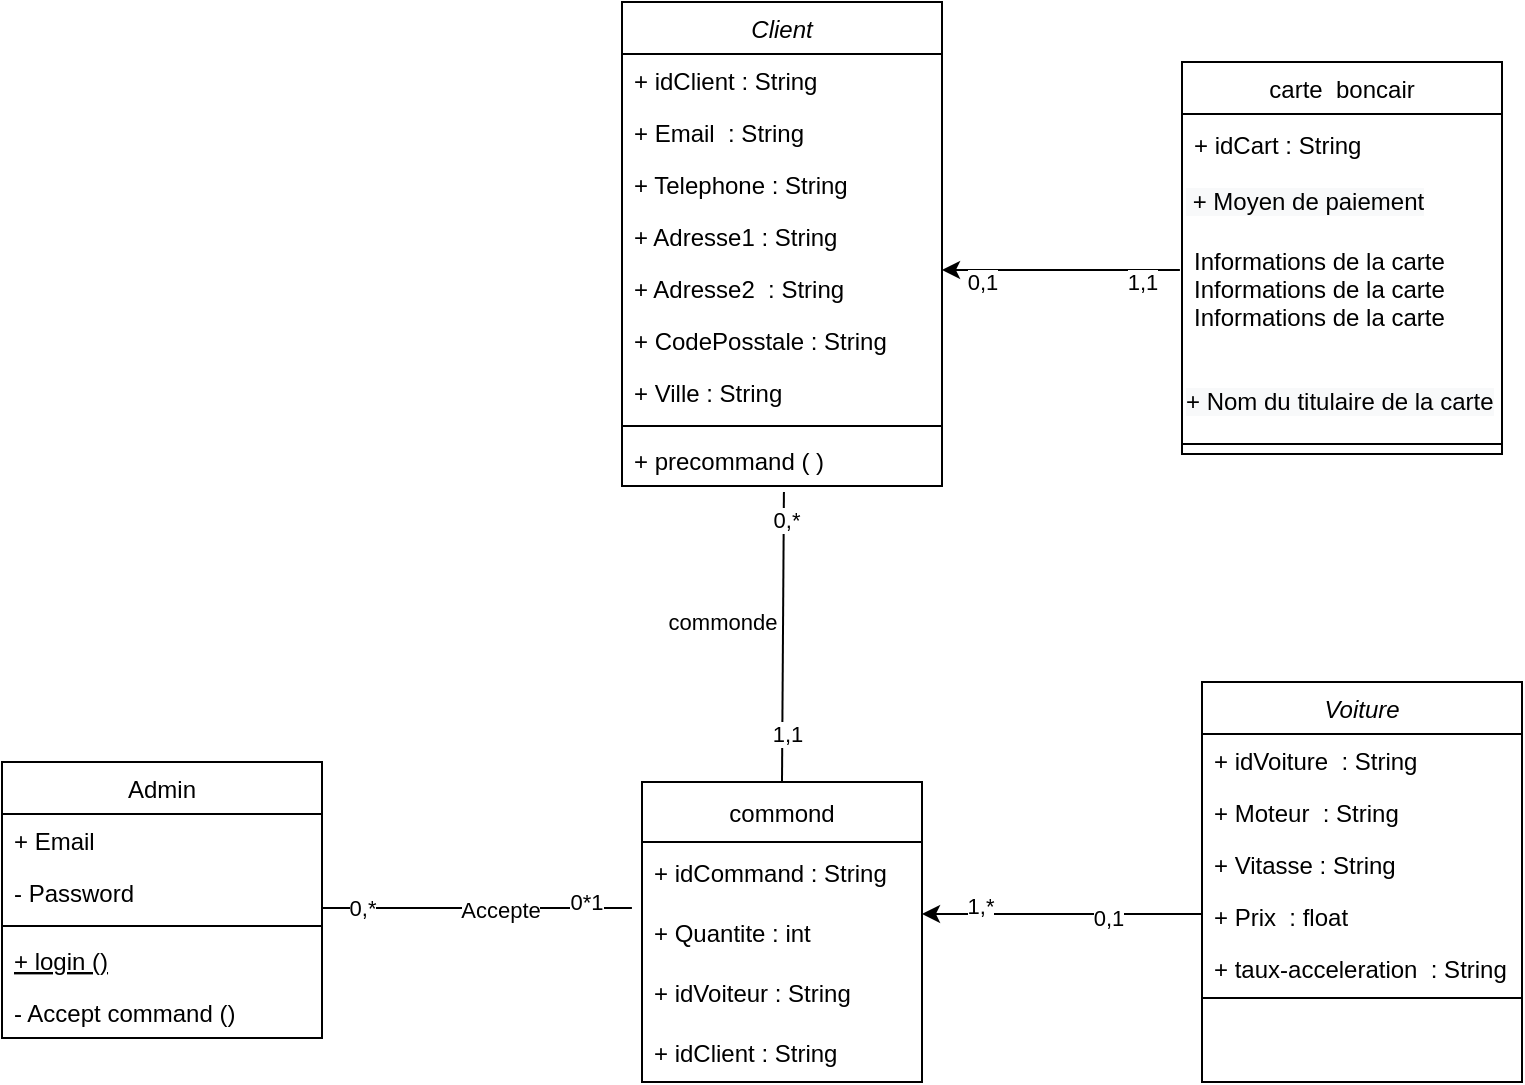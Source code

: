 <mxfile version="19.0.3" type="device"><diagram id="C5RBs43oDa-KdzZeNtuy" name="Page-1"><mxGraphModel dx="1422" dy="857" grid="1" gridSize="10" guides="1" tooltips="1" connect="1" arrows="1" fold="1" page="1" pageScale="1" pageWidth="827" pageHeight="1169" math="0" shadow="0"><root><mxCell id="WIyWlLk6GJQsqaUBKTNV-0"/><mxCell id="WIyWlLk6GJQsqaUBKTNV-1" parent="WIyWlLk6GJQsqaUBKTNV-0"/><mxCell id="zkfFHV4jXpPFQw0GAbJ--0" value="Client" style="swimlane;fontStyle=2;align=center;verticalAlign=top;childLayout=stackLayout;horizontal=1;startSize=26;horizontalStack=0;resizeParent=1;resizeLast=0;collapsible=1;marginBottom=0;rounded=0;shadow=0;strokeWidth=1;" parent="WIyWlLk6GJQsqaUBKTNV-1" vertex="1"><mxGeometry x="340" y="90" width="160" height="242" as="geometry"><mxRectangle x="230" y="140" width="160" height="26" as="alternateBounds"/></mxGeometry></mxCell><mxCell id="_z4ixZ-0bAwI_im8KSzA-28" value="+ idClient : String" style="text;align=left;verticalAlign=top;spacingLeft=4;spacingRight=4;overflow=hidden;rotatable=0;points=[[0,0.5],[1,0.5]];portConstraint=eastwest;rounded=0;shadow=0;html=0;" vertex="1" parent="zkfFHV4jXpPFQw0GAbJ--0"><mxGeometry y="26" width="160" height="26" as="geometry"/></mxCell><mxCell id="zkfFHV4jXpPFQw0GAbJ--1" value="+ Email  : String&#10; " style="text;align=left;verticalAlign=top;spacingLeft=4;spacingRight=4;overflow=hidden;rotatable=0;points=[[0,0.5],[1,0.5]];portConstraint=eastwest;" parent="zkfFHV4jXpPFQw0GAbJ--0" vertex="1"><mxGeometry y="52" width="160" height="26" as="geometry"/></mxCell><mxCell id="zkfFHV4jXpPFQw0GAbJ--2" value="+ Telephone : String" style="text;align=left;verticalAlign=top;spacingLeft=4;spacingRight=4;overflow=hidden;rotatable=0;points=[[0,0.5],[1,0.5]];portConstraint=eastwest;rounded=0;shadow=0;html=0;" parent="zkfFHV4jXpPFQw0GAbJ--0" vertex="1"><mxGeometry y="78" width="160" height="26" as="geometry"/></mxCell><mxCell id="zkfFHV4jXpPFQw0GAbJ--3" value="+ Adresse1 : String&#10;&#10;" style="text;align=left;verticalAlign=top;spacingLeft=4;spacingRight=4;overflow=hidden;rotatable=0;points=[[0,0.5],[1,0.5]];portConstraint=eastwest;rounded=0;shadow=0;html=0;" parent="zkfFHV4jXpPFQw0GAbJ--0" vertex="1"><mxGeometry y="104" width="160" height="26" as="geometry"/></mxCell><mxCell id="_z4ixZ-0bAwI_im8KSzA-1" value="+ Adresse2  : String&#10;&#10;" style="text;align=left;verticalAlign=top;spacingLeft=4;spacingRight=4;overflow=hidden;rotatable=0;points=[[0,0.5],[1,0.5]];portConstraint=eastwest;rounded=0;shadow=0;html=0;" vertex="1" parent="zkfFHV4jXpPFQw0GAbJ--0"><mxGeometry y="130" width="160" height="26" as="geometry"/></mxCell><mxCell id="_z4ixZ-0bAwI_im8KSzA-2" value="+ CodePosstale : String" style="text;align=left;verticalAlign=top;spacingLeft=4;spacingRight=4;overflow=hidden;rotatable=0;points=[[0,0.5],[1,0.5]];portConstraint=eastwest;rounded=0;shadow=0;html=0;" vertex="1" parent="zkfFHV4jXpPFQw0GAbJ--0"><mxGeometry y="156" width="160" height="26" as="geometry"/></mxCell><mxCell id="_z4ixZ-0bAwI_im8KSzA-3" value="+ Ville : String" style="text;align=left;verticalAlign=top;spacingLeft=4;spacingRight=4;overflow=hidden;rotatable=0;points=[[0,0.5],[1,0.5]];portConstraint=eastwest;rounded=0;shadow=0;html=0;" vertex="1" parent="zkfFHV4jXpPFQw0GAbJ--0"><mxGeometry y="182" width="160" height="26" as="geometry"/></mxCell><mxCell id="zkfFHV4jXpPFQw0GAbJ--4" value="" style="line;html=1;strokeWidth=1;align=left;verticalAlign=middle;spacingTop=-1;spacingLeft=3;spacingRight=3;rotatable=0;labelPosition=right;points=[];portConstraint=eastwest;" parent="zkfFHV4jXpPFQw0GAbJ--0" vertex="1"><mxGeometry y="208" width="160" height="8" as="geometry"/></mxCell><mxCell id="zkfFHV4jXpPFQw0GAbJ--5" value="+ precommand ( )" style="text;align=left;verticalAlign=top;spacingLeft=4;spacingRight=4;overflow=hidden;rotatable=0;points=[[0,0.5],[1,0.5]];portConstraint=eastwest;" parent="zkfFHV4jXpPFQw0GAbJ--0" vertex="1"><mxGeometry y="216" width="160" height="26" as="geometry"/></mxCell><mxCell id="zkfFHV4jXpPFQw0GAbJ--6" value="Admin" style="swimlane;fontStyle=0;align=center;verticalAlign=top;childLayout=stackLayout;horizontal=1;startSize=26;horizontalStack=0;resizeParent=1;resizeLast=0;collapsible=1;marginBottom=0;rounded=0;shadow=0;strokeWidth=1;" parent="WIyWlLk6GJQsqaUBKTNV-1" vertex="1"><mxGeometry x="30" y="470" width="160" height="138" as="geometry"><mxRectangle x="130" y="380" width="160" height="26" as="alternateBounds"/></mxGeometry></mxCell><mxCell id="zkfFHV4jXpPFQw0GAbJ--7" value="+ Email" style="text;align=left;verticalAlign=top;spacingLeft=4;spacingRight=4;overflow=hidden;rotatable=0;points=[[0,0.5],[1,0.5]];portConstraint=eastwest;" parent="zkfFHV4jXpPFQw0GAbJ--6" vertex="1"><mxGeometry y="26" width="160" height="26" as="geometry"/></mxCell><mxCell id="zkfFHV4jXpPFQw0GAbJ--8" value="- Password" style="text;align=left;verticalAlign=top;spacingLeft=4;spacingRight=4;overflow=hidden;rotatable=0;points=[[0,0.5],[1,0.5]];portConstraint=eastwest;rounded=0;shadow=0;html=0;" parent="zkfFHV4jXpPFQw0GAbJ--6" vertex="1"><mxGeometry y="52" width="160" height="26" as="geometry"/></mxCell><mxCell id="zkfFHV4jXpPFQw0GAbJ--9" value="" style="line;html=1;strokeWidth=1;align=left;verticalAlign=middle;spacingTop=-1;spacingLeft=3;spacingRight=3;rotatable=0;labelPosition=right;points=[];portConstraint=eastwest;" parent="zkfFHV4jXpPFQw0GAbJ--6" vertex="1"><mxGeometry y="78" width="160" height="8" as="geometry"/></mxCell><mxCell id="zkfFHV4jXpPFQw0GAbJ--10" value="+ login ()" style="text;align=left;verticalAlign=top;spacingLeft=4;spacingRight=4;overflow=hidden;rotatable=0;points=[[0,0.5],[1,0.5]];portConstraint=eastwest;fontStyle=4" parent="zkfFHV4jXpPFQw0GAbJ--6" vertex="1"><mxGeometry y="86" width="160" height="26" as="geometry"/></mxCell><mxCell id="zkfFHV4jXpPFQw0GAbJ--11" value="- Accept command ()" style="text;align=left;verticalAlign=top;spacingLeft=4;spacingRight=4;overflow=hidden;rotatable=0;points=[[0,0.5],[1,0.5]];portConstraint=eastwest;fontStyle=0" parent="zkfFHV4jXpPFQw0GAbJ--6" vertex="1"><mxGeometry y="112" width="160" height="26" as="geometry"/></mxCell><mxCell id="zkfFHV4jXpPFQw0GAbJ--13" value="carte  boncair" style="swimlane;fontStyle=0;align=center;verticalAlign=top;childLayout=stackLayout;horizontal=1;startSize=26;horizontalStack=0;resizeParent=1;resizeLast=0;collapsible=1;marginBottom=0;rounded=0;shadow=0;strokeWidth=1;" parent="WIyWlLk6GJQsqaUBKTNV-1" vertex="1"><mxGeometry x="620" y="120" width="160" height="196" as="geometry"><mxRectangle x="340" y="380" width="170" height="26" as="alternateBounds"/></mxGeometry></mxCell><mxCell id="_z4ixZ-0bAwI_im8KSzA-29" value="+ idCart : String" style="text;strokeColor=none;fillColor=none;align=left;verticalAlign=middle;spacingLeft=4;spacingRight=4;overflow=hidden;points=[[0,0.5],[1,0.5]];portConstraint=eastwest;rotatable=0;" vertex="1" parent="zkfFHV4jXpPFQw0GAbJ--13"><mxGeometry y="26" width="160" height="30" as="geometry"/></mxCell><mxCell id="_z4ixZ-0bAwI_im8KSzA-31" value="&lt;span style=&quot;color: rgb(0, 0, 0); font-family: Helvetica; font-size: 12px; font-style: normal; font-variant-ligatures: normal; font-variant-caps: normal; font-weight: 400; letter-spacing: normal; orphans: 2; text-align: left; text-indent: 0px; text-transform: none; widows: 2; word-spacing: 0px; -webkit-text-stroke-width: 0px; background-color: rgb(248, 249, 250); text-decoration-thickness: initial; text-decoration-style: initial; text-decoration-color: initial; float: none; display: inline !important;&quot;&gt;&amp;nbsp;+ Moyen de paiement&lt;/span&gt;" style="text;whiteSpace=wrap;html=1;" vertex="1" parent="zkfFHV4jXpPFQw0GAbJ--13"><mxGeometry y="56" width="160" height="30" as="geometry"/></mxCell><mxCell id="zkfFHV4jXpPFQw0GAbJ--14" value="Informations de la carte&#10;Informations de la carte&#10;Informations de la carte&#10;&#10;" style="text;align=left;verticalAlign=top;spacingLeft=4;spacingRight=4;overflow=hidden;rotatable=0;points=[[0,0.5],[1,0.5]];portConstraint=eastwest;" parent="zkfFHV4jXpPFQw0GAbJ--13" vertex="1"><mxGeometry y="86" width="160" height="70" as="geometry"/></mxCell><mxCell id="_z4ixZ-0bAwI_im8KSzA-30" value="&lt;span style=&quot;color: rgb(0, 0, 0); font-family: Helvetica; font-size: 12px; font-style: normal; font-variant-ligatures: normal; font-variant-caps: normal; font-weight: 400; letter-spacing: normal; orphans: 2; text-align: left; text-indent: 0px; text-transform: none; widows: 2; word-spacing: 0px; -webkit-text-stroke-width: 0px; background-color: rgb(248, 249, 250); text-decoration-thickness: initial; text-decoration-style: initial; text-decoration-color: initial; float: none; display: inline !important;&quot;&gt;+ Nom du titulaire de la carte&lt;/span&gt;" style="text;whiteSpace=wrap;html=1;" vertex="1" parent="zkfFHV4jXpPFQw0GAbJ--13"><mxGeometry y="156" width="160" height="30" as="geometry"/></mxCell><mxCell id="zkfFHV4jXpPFQw0GAbJ--15" value="" style="line;html=1;strokeWidth=1;align=left;verticalAlign=middle;spacingTop=-1;spacingLeft=3;spacingRight=3;rotatable=0;labelPosition=right;points=[];portConstraint=eastwest;" parent="zkfFHV4jXpPFQw0GAbJ--13" vertex="1"><mxGeometry y="186" width="160" height="10" as="geometry"/></mxCell><mxCell id="_z4ixZ-0bAwI_im8KSzA-19" value="commond" style="swimlane;fontStyle=0;childLayout=stackLayout;horizontal=1;startSize=30;horizontalStack=0;resizeParent=1;resizeParentMax=0;resizeLast=0;collapsible=1;marginBottom=0;" vertex="1" parent="WIyWlLk6GJQsqaUBKTNV-1"><mxGeometry x="350" y="480" width="140" height="150" as="geometry"/></mxCell><mxCell id="_z4ixZ-0bAwI_im8KSzA-20" value="+ idCommand : String" style="text;strokeColor=none;fillColor=none;align=left;verticalAlign=middle;spacingLeft=4;spacingRight=4;overflow=hidden;points=[[0,0.5],[1,0.5]];portConstraint=eastwest;rotatable=0;" vertex="1" parent="_z4ixZ-0bAwI_im8KSzA-19"><mxGeometry y="30" width="140" height="30" as="geometry"/></mxCell><mxCell id="_z4ixZ-0bAwI_im8KSzA-42" value="+ Quantite : int " style="text;strokeColor=none;fillColor=none;align=left;verticalAlign=middle;spacingLeft=4;spacingRight=4;overflow=hidden;points=[[0,0.5],[1,0.5]];portConstraint=eastwest;rotatable=0;" vertex="1" parent="_z4ixZ-0bAwI_im8KSzA-19"><mxGeometry y="60" width="140" height="30" as="geometry"/></mxCell><mxCell id="_z4ixZ-0bAwI_im8KSzA-63" value="+ idVoiteur : String" style="text;strokeColor=none;fillColor=none;align=left;verticalAlign=middle;spacingLeft=4;spacingRight=4;overflow=hidden;points=[[0,0.5],[1,0.5]];portConstraint=eastwest;rotatable=0;" vertex="1" parent="_z4ixZ-0bAwI_im8KSzA-19"><mxGeometry y="90" width="140" height="30" as="geometry"/></mxCell><mxCell id="_z4ixZ-0bAwI_im8KSzA-21" value="+ idClient : String" style="text;strokeColor=none;fillColor=none;align=left;verticalAlign=middle;spacingLeft=4;spacingRight=4;overflow=hidden;points=[[0,0.5],[1,0.5]];portConstraint=eastwest;rotatable=0;" vertex="1" parent="_z4ixZ-0bAwI_im8KSzA-19"><mxGeometry y="120" width="140" height="30" as="geometry"/></mxCell><mxCell id="_z4ixZ-0bAwI_im8KSzA-32" value="Voiture" style="swimlane;fontStyle=2;align=center;verticalAlign=top;childLayout=stackLayout;horizontal=1;startSize=26;horizontalStack=0;resizeParent=1;resizeLast=0;collapsible=1;marginBottom=0;rounded=0;shadow=0;strokeWidth=1;" vertex="1" parent="WIyWlLk6GJQsqaUBKTNV-1"><mxGeometry x="630" y="430" width="160" height="200" as="geometry"><mxRectangle x="230" y="140" width="160" height="26" as="alternateBounds"/></mxGeometry></mxCell><mxCell id="_z4ixZ-0bAwI_im8KSzA-33" value="+ idVoiture  : String" style="text;align=left;verticalAlign=top;spacingLeft=4;spacingRight=4;overflow=hidden;rotatable=0;points=[[0,0.5],[1,0.5]];portConstraint=eastwest;rounded=0;shadow=0;html=0;" vertex="1" parent="_z4ixZ-0bAwI_im8KSzA-32"><mxGeometry y="26" width="160" height="26" as="geometry"/></mxCell><mxCell id="_z4ixZ-0bAwI_im8KSzA-34" value="+ Moteur  : String&#10; " style="text;align=left;verticalAlign=top;spacingLeft=4;spacingRight=4;overflow=hidden;rotatable=0;points=[[0,0.5],[1,0.5]];portConstraint=eastwest;" vertex="1" parent="_z4ixZ-0bAwI_im8KSzA-32"><mxGeometry y="52" width="160" height="26" as="geometry"/></mxCell><mxCell id="_z4ixZ-0bAwI_im8KSzA-35" value="+ Vitasse : String" style="text;align=left;verticalAlign=top;spacingLeft=4;spacingRight=4;overflow=hidden;rotatable=0;points=[[0,0.5],[1,0.5]];portConstraint=eastwest;rounded=0;shadow=0;html=0;" vertex="1" parent="_z4ixZ-0bAwI_im8KSzA-32"><mxGeometry y="78" width="160" height="26" as="geometry"/></mxCell><mxCell id="_z4ixZ-0bAwI_im8KSzA-36" value="+ Prix  : float&#10;&#10;" style="text;align=left;verticalAlign=top;spacingLeft=4;spacingRight=4;overflow=hidden;rotatable=0;points=[[0,0.5],[1,0.5]];portConstraint=eastwest;rounded=0;shadow=0;html=0;" vertex="1" parent="_z4ixZ-0bAwI_im8KSzA-32"><mxGeometry y="104" width="160" height="26" as="geometry"/></mxCell><mxCell id="_z4ixZ-0bAwI_im8KSzA-37" value="+ taux-acceleration  : String&#10;&#10;" style="text;align=left;verticalAlign=top;spacingLeft=4;spacingRight=4;overflow=hidden;rotatable=0;points=[[0,0.5],[1,0.5]];portConstraint=eastwest;rounded=0;shadow=0;html=0;" vertex="1" parent="_z4ixZ-0bAwI_im8KSzA-32"><mxGeometry y="130" width="160" height="26" as="geometry"/></mxCell><mxCell id="_z4ixZ-0bAwI_im8KSzA-40" value="" style="line;html=1;strokeWidth=1;align=left;verticalAlign=middle;spacingTop=-1;spacingLeft=3;spacingRight=3;rotatable=0;labelPosition=right;points=[];portConstraint=eastwest;" vertex="1" parent="_z4ixZ-0bAwI_im8KSzA-32"><mxGeometry y="156" width="160" height="4" as="geometry"/></mxCell><mxCell id="_z4ixZ-0bAwI_im8KSzA-44" value="" style="endArrow=none;html=1;rounded=0;entryX=0.506;entryY=1.115;entryDx=0;entryDy=0;entryPerimeter=0;exitX=0.5;exitY=0;exitDx=0;exitDy=0;" edge="1" parent="WIyWlLk6GJQsqaUBKTNV-1" source="_z4ixZ-0bAwI_im8KSzA-19" target="zkfFHV4jXpPFQw0GAbJ--5"><mxGeometry width="50" height="50" relative="1" as="geometry"><mxPoint x="410" y="430" as="sourcePoint"/><mxPoint x="460" y="380" as="targetPoint"/></mxGeometry></mxCell><mxCell id="_z4ixZ-0bAwI_im8KSzA-45" value="commonde" style="edgeLabel;html=1;align=center;verticalAlign=middle;resizable=0;points=[];" vertex="1" connectable="0" parent="_z4ixZ-0bAwI_im8KSzA-44"><mxGeometry x="0.654" y="7" relative="1" as="geometry"><mxPoint x="-24" y="40" as="offset"/></mxGeometry></mxCell><mxCell id="_z4ixZ-0bAwI_im8KSzA-54" value="0,*" style="edgeLabel;html=1;align=center;verticalAlign=middle;resizable=0;points=[];" vertex="1" connectable="0" parent="_z4ixZ-0bAwI_im8KSzA-44"><mxGeometry x="0.807" y="-1" relative="1" as="geometry"><mxPoint as="offset"/></mxGeometry></mxCell><mxCell id="_z4ixZ-0bAwI_im8KSzA-55" value="&amp;nbsp;1,1" style="edgeLabel;html=1;align=center;verticalAlign=middle;resizable=0;points=[];" vertex="1" connectable="0" parent="_z4ixZ-0bAwI_im8KSzA-44"><mxGeometry x="-0.669" y="-1" relative="1" as="geometry"><mxPoint as="offset"/></mxGeometry></mxCell><mxCell id="_z4ixZ-0bAwI_im8KSzA-48" value="" style="endArrow=classic;html=1;rounded=0;entryX=1.05;entryY=0.2;entryDx=0;entryDy=0;entryPerimeter=0;" edge="1" parent="WIyWlLk6GJQsqaUBKTNV-1"><mxGeometry width="50" height="50" relative="1" as="geometry"><mxPoint x="630" y="546" as="sourcePoint"/><mxPoint x="490" y="546" as="targetPoint"/></mxGeometry></mxCell><mxCell id="_z4ixZ-0bAwI_im8KSzA-60" value="1,*" style="edgeLabel;html=1;align=center;verticalAlign=middle;resizable=0;points=[];" vertex="1" connectable="0" parent="_z4ixZ-0bAwI_im8KSzA-48"><mxGeometry x="0.6" y="-4" relative="1" as="geometry"><mxPoint x="1" as="offset"/></mxGeometry></mxCell><mxCell id="_z4ixZ-0bAwI_im8KSzA-61" value="0,1" style="edgeLabel;html=1;align=center;verticalAlign=middle;resizable=0;points=[];" vertex="1" connectable="0" parent="_z4ixZ-0bAwI_im8KSzA-48"><mxGeometry x="-0.329" y="2" relative="1" as="geometry"><mxPoint as="offset"/></mxGeometry></mxCell><mxCell id="_z4ixZ-0bAwI_im8KSzA-49" value="" style="endArrow=classic;html=1;rounded=0;exitX=-0.019;exitY=0.257;exitDx=0;exitDy=0;exitPerimeter=0;" edge="1" parent="WIyWlLk6GJQsqaUBKTNV-1"><mxGeometry width="50" height="50" relative="1" as="geometry"><mxPoint x="618.96" y="223.99" as="sourcePoint"/><mxPoint x="500" y="224" as="targetPoint"/></mxGeometry></mxCell><mxCell id="_z4ixZ-0bAwI_im8KSzA-52" value="0,1" style="edgeLabel;html=1;align=center;verticalAlign=middle;resizable=0;points=[];" vertex="1" connectable="0" parent="_z4ixZ-0bAwI_im8KSzA-49"><mxGeometry x="0.546" y="-4" relative="1" as="geometry"><mxPoint x="-7" y="10" as="offset"/></mxGeometry></mxCell><mxCell id="_z4ixZ-0bAwI_im8KSzA-53" value="1,1" style="edgeLabel;html=1;align=center;verticalAlign=middle;resizable=0;points=[];" vertex="1" connectable="0" parent="_z4ixZ-0bAwI_im8KSzA-49"><mxGeometry x="-0.631" y="1" relative="1" as="geometry"><mxPoint x="3" y="5" as="offset"/></mxGeometry></mxCell><mxCell id="_z4ixZ-0bAwI_im8KSzA-50" value="" style="endArrow=none;html=1;rounded=0;entryX=-0.036;entryY=0.1;entryDx=0;entryDy=0;entryPerimeter=0;" edge="1" parent="WIyWlLk6GJQsqaUBKTNV-1" target="_z4ixZ-0bAwI_im8KSzA-42"><mxGeometry width="50" height="50" relative="1" as="geometry"><mxPoint x="190" y="543" as="sourcePoint"/><mxPoint x="290" y="560" as="targetPoint"/></mxGeometry></mxCell><mxCell id="_z4ixZ-0bAwI_im8KSzA-51" value="Accepte" style="edgeLabel;html=1;align=center;verticalAlign=middle;resizable=0;points=[];" vertex="1" connectable="0" parent="_z4ixZ-0bAwI_im8KSzA-50"><mxGeometry x="0.149" y="-1" relative="1" as="geometry"><mxPoint as="offset"/></mxGeometry></mxCell><mxCell id="_z4ixZ-0bAwI_im8KSzA-58" value="0,*" style="edgeLabel;html=1;align=center;verticalAlign=middle;resizable=0;points=[];" vertex="1" connectable="0" parent="_z4ixZ-0bAwI_im8KSzA-50"><mxGeometry x="-0.742" relative="1" as="geometry"><mxPoint as="offset"/></mxGeometry></mxCell><mxCell id="_z4ixZ-0bAwI_im8KSzA-59" value="0*1" style="edgeLabel;html=1;align=center;verticalAlign=middle;resizable=0;points=[];" vertex="1" connectable="0" parent="_z4ixZ-0bAwI_im8KSzA-50"><mxGeometry x="0.704" y="3" relative="1" as="geometry"><mxPoint as="offset"/></mxGeometry></mxCell></root></mxGraphModel></diagram></mxfile>